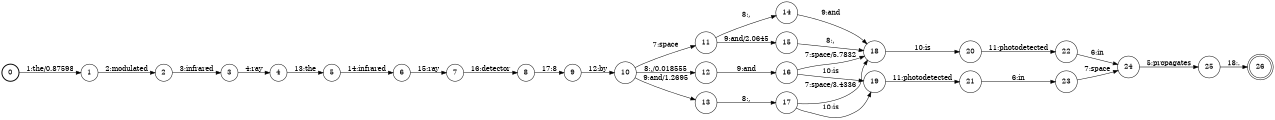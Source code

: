 digraph FST {
rankdir = LR;
size = "8.5,11";
label = "";
center = 1;
orientation = Portrait;
ranksep = "0.4";
nodesep = "0.25";
0 [label = "0", shape = circle, style = bold, fontsize = 14]
	0 -> 1 [label = "1:the/0.87598", fontsize = 14];
1 [label = "1", shape = circle, style = solid, fontsize = 14]
	1 -> 2 [label = "2:modulated", fontsize = 14];
2 [label = "2", shape = circle, style = solid, fontsize = 14]
	2 -> 3 [label = "3:infrared", fontsize = 14];
3 [label = "3", shape = circle, style = solid, fontsize = 14]
	3 -> 4 [label = "4:ray", fontsize = 14];
4 [label = "4", shape = circle, style = solid, fontsize = 14]
	4 -> 5 [label = "13:the", fontsize = 14];
5 [label = "5", shape = circle, style = solid, fontsize = 14]
	5 -> 6 [label = "14:infrared", fontsize = 14];
6 [label = "6", shape = circle, style = solid, fontsize = 14]
	6 -> 7 [label = "15:ray", fontsize = 14];
7 [label = "7", shape = circle, style = solid, fontsize = 14]
	7 -> 8 [label = "16:detector", fontsize = 14];
8 [label = "8", shape = circle, style = solid, fontsize = 14]
	8 -> 9 [label = "17:8", fontsize = 14];
9 [label = "9", shape = circle, style = solid, fontsize = 14]
	9 -> 10 [label = "12:by", fontsize = 14];
10 [label = "10", shape = circle, style = solid, fontsize = 14]
	10 -> 11 [label = "7:space", fontsize = 14];
	10 -> 12 [label = "8:,/0.018555", fontsize = 14];
	10 -> 13 [label = "9:and/1.2695", fontsize = 14];
11 [label = "11", shape = circle, style = solid, fontsize = 14]
	11 -> 14 [label = "8:,", fontsize = 14];
	11 -> 15 [label = "9:and/2.0645", fontsize = 14];
12 [label = "12", shape = circle, style = solid, fontsize = 14]
	12 -> 16 [label = "9:and", fontsize = 14];
13 [label = "13", shape = circle, style = solid, fontsize = 14]
	13 -> 17 [label = "8:,", fontsize = 14];
14 [label = "14", shape = circle, style = solid, fontsize = 14]
	14 -> 18 [label = "9:and", fontsize = 14];
15 [label = "15", shape = circle, style = solid, fontsize = 14]
	15 -> 18 [label = "8:,", fontsize = 14];
16 [label = "16", shape = circle, style = solid, fontsize = 14]
	16 -> 18 [label = "7:space/5.7832", fontsize = 14];
	16 -> 19 [label = "10:is", fontsize = 14];
17 [label = "17", shape = circle, style = solid, fontsize = 14]
	17 -> 18 [label = "7:space/3.4336", fontsize = 14];
	17 -> 19 [label = "10:is", fontsize = 14];
18 [label = "18", shape = circle, style = solid, fontsize = 14]
	18 -> 20 [label = "10:is", fontsize = 14];
19 [label = "19", shape = circle, style = solid, fontsize = 14]
	19 -> 21 [label = "11:photodetected", fontsize = 14];
20 [label = "20", shape = circle, style = solid, fontsize = 14]
	20 -> 22 [label = "11:photodetected", fontsize = 14];
21 [label = "21", shape = circle, style = solid, fontsize = 14]
	21 -> 23 [label = "6:in", fontsize = 14];
22 [label = "22", shape = circle, style = solid, fontsize = 14]
	22 -> 24 [label = "6:in", fontsize = 14];
23 [label = "23", shape = circle, style = solid, fontsize = 14]
	23 -> 24 [label = "7:space", fontsize = 14];
24 [label = "24", shape = circle, style = solid, fontsize = 14]
	24 -> 25 [label = "5:propagates", fontsize = 14];
25 [label = "25", shape = circle, style = solid, fontsize = 14]
	25 -> 26 [label = "18:.", fontsize = 14];
26 [label = "26", shape = doublecircle, style = solid, fontsize = 14]
}
